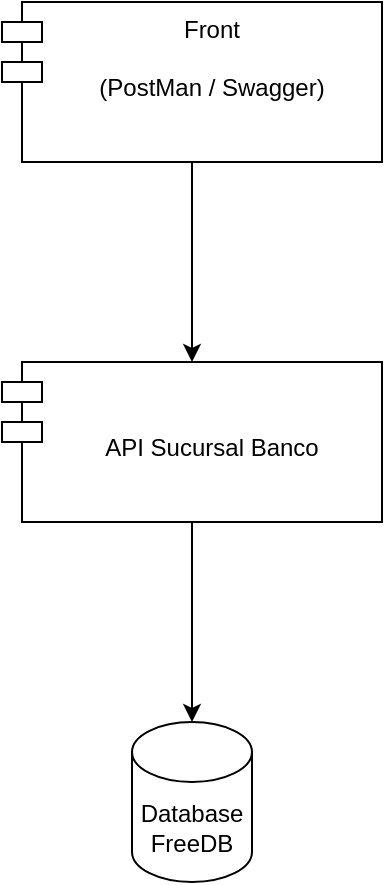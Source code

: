 <mxfile version="22.0.0" type="google" pages="3">
  <diagram name="Diagrama de componentes" id="mZNEE2rJ8CzhPDQj5g3j">
    <mxGraphModel grid="1" page="1" gridSize="10" guides="1" tooltips="1" connect="1" arrows="1" fold="1" pageScale="1" pageWidth="827" pageHeight="1169" math="0" shadow="0">
      <root>
        <mxCell id="0" />
        <mxCell id="1" parent="0" />
        <mxCell id="X_xkrlFQJ5sx2TmhTXDF-5" style="edgeStyle=orthogonalEdgeStyle;rounded=0;orthogonalLoop=1;jettySize=auto;html=1;exitX=0.5;exitY=1;exitDx=0;exitDy=0;" edge="1" parent="1" source="X_xkrlFQJ5sx2TmhTXDF-3" target="X_xkrlFQJ5sx2TmhTXDF-4">
          <mxGeometry relative="1" as="geometry" />
        </mxCell>
        <mxCell id="X_xkrlFQJ5sx2TmhTXDF-3" value="Front&lt;br&gt;&lt;br&gt;(PostMan / Swagger)" style="shape=module;align=left;spacingLeft=20;align=center;verticalAlign=top;whiteSpace=wrap;html=1;" vertex="1" parent="1">
          <mxGeometry x="319" y="365" width="190" height="80" as="geometry" />
        </mxCell>
        <mxCell id="X_xkrlFQJ5sx2TmhTXDF-7" style="edgeStyle=orthogonalEdgeStyle;rounded=0;orthogonalLoop=1;jettySize=auto;html=1;exitX=0.5;exitY=1;exitDx=0;exitDy=0;" edge="1" parent="1" source="X_xkrlFQJ5sx2TmhTXDF-4" target="X_xkrlFQJ5sx2TmhTXDF-6">
          <mxGeometry relative="1" as="geometry" />
        </mxCell>
        <mxCell id="X_xkrlFQJ5sx2TmhTXDF-4" value="&lt;div&gt;&lt;br&gt;&lt;/div&gt;&lt;div&gt;&lt;br&gt;&lt;/div&gt;&lt;div&gt;API Sucursal Banco&lt;br&gt;&lt;/div&gt;" style="shape=module;align=left;spacingLeft=20;align=center;verticalAlign=top;whiteSpace=wrap;html=1;" vertex="1" parent="1">
          <mxGeometry x="319" y="545" width="190" height="80" as="geometry" />
        </mxCell>
        <mxCell id="X_xkrlFQJ5sx2TmhTXDF-6" value="Database&lt;br&gt;FreeDB" style="shape=cylinder3;whiteSpace=wrap;html=1;boundedLbl=1;backgroundOutline=1;size=15;" vertex="1" parent="1">
          <mxGeometry x="384" y="725" width="60" height="80" as="geometry" />
        </mxCell>
      </root>
    </mxGraphModel>
  </diagram>
  <diagram id="-P4Mnyqb_cOZvExTDsNc" name="Diagrama de paquetes">
    <mxGraphModel dx="1909" dy="936" grid="1" gridSize="10" guides="1" tooltips="1" connect="1" arrows="1" fold="1" page="1" pageScale="1" pageWidth="827" pageHeight="1169" math="0" shadow="0">
      <root>
        <mxCell id="0" />
        <mxCell id="1" parent="0" />
        <mxCell id="vLg9xV0Jb98Dz_GO41BQ-12" style="edgeStyle=orthogonalEdgeStyle;rounded=0;orthogonalLoop=1;jettySize=auto;html=1;exitX=0.5;exitY=1;exitDx=0;exitDy=0;exitPerimeter=0;entryX=0.498;entryY=0.114;entryDx=0;entryDy=0;entryPerimeter=0;" edge="1" parent="1" source="vLg9xV0Jb98Dz_GO41BQ-1" target="vLg9xV0Jb98Dz_GO41BQ-8">
          <mxGeometry relative="1" as="geometry">
            <mxPoint x="414" y="525" as="targetPoint" />
          </mxGeometry>
        </mxCell>
        <mxCell id="vLg9xV0Jb98Dz_GO41BQ-1" value="" style="shape=folder;fontStyle=1;spacingTop=10;tabWidth=40;tabHeight=14;tabPosition=left;html=1;whiteSpace=wrap;" vertex="1" parent="1">
          <mxGeometry x="286" y="185" width="256" height="220" as="geometry" />
        </mxCell>
        <mxCell id="vLg9xV0Jb98Dz_GO41BQ-2" value="com.banco.sucursal.controller" style="text;align=center;fontStyle=1;verticalAlign=middle;spacingLeft=3;spacingRight=3;strokeColor=none;rotatable=0;points=[[0,0.5],[1,0.5]];portConstraint=eastwest;html=1;" vertex="1" parent="1">
          <mxGeometry x="352" y="205" width="50" height="10" as="geometry" />
        </mxCell>
        <mxCell id="vLg9xV0Jb98Dz_GO41BQ-3" value="" style="shape=folder;fontStyle=1;spacingTop=10;tabWidth=40;tabHeight=14;tabPosition=left;html=1;whiteSpace=wrap;" vertex="1" parent="1">
          <mxGeometry x="309" y="237.5" width="210" height="115" as="geometry" />
        </mxCell>
        <mxCell id="vLg9xV0Jb98Dz_GO41BQ-7" value="com.banco.sucursal.controller.dto" style="text;align=center;fontStyle=1;verticalAlign=middle;spacingLeft=3;spacingRight=3;strokeColor=none;rotatable=0;points=[[0,0.5],[1,0.5]];portConstraint=eastwest;html=1;" vertex="1" parent="1">
          <mxGeometry x="389" y="290" width="50" height="10" as="geometry" />
        </mxCell>
        <mxCell id="vLg9xV0Jb98Dz_GO41BQ-13" style="edgeStyle=orthogonalEdgeStyle;rounded=0;orthogonalLoop=1;jettySize=auto;html=1;exitX=0.5;exitY=1;exitDx=0;exitDy=0;exitPerimeter=0;entryX=0.502;entryY=0.127;entryDx=0;entryDy=0;entryPerimeter=0;" edge="1" parent="1" source="vLg9xV0Jb98Dz_GO41BQ-8" target="vLg9xV0Jb98Dz_GO41BQ-10">
          <mxGeometry relative="1" as="geometry" />
        </mxCell>
        <mxCell id="vLg9xV0Jb98Dz_GO41BQ-8" value="" style="shape=folder;fontStyle=1;spacingTop=10;tabWidth=40;tabHeight=14;tabPosition=left;html=1;whiteSpace=wrap;" vertex="1" parent="1">
          <mxGeometry x="309" y="525" width="210" height="115" as="geometry" />
        </mxCell>
        <mxCell id="vLg9xV0Jb98Dz_GO41BQ-9" value="com.banco.sucursal.logica" style="text;align=center;fontStyle=1;verticalAlign=middle;spacingLeft=3;spacingRight=3;strokeColor=none;rotatable=0;points=[[0,0.5],[1,0.5]];portConstraint=eastwest;html=1;" vertex="1" parent="1">
          <mxGeometry x="389" y="577.5" width="50" height="10" as="geometry" />
        </mxCell>
        <mxCell id="vLg9xV0Jb98Dz_GO41BQ-15" style="edgeStyle=orthogonalEdgeStyle;rounded=0;orthogonalLoop=1;jettySize=auto;html=1;exitX=0.5;exitY=1;exitDx=0;exitDy=0;exitPerimeter=0;entryX=0.5;entryY=0;entryDx=0;entryDy=0;entryPerimeter=0;" edge="1" parent="1" source="vLg9xV0Jb98Dz_GO41BQ-10" target="vLg9xV0Jb98Dz_GO41BQ-14">
          <mxGeometry relative="1" as="geometry" />
        </mxCell>
        <mxCell id="vLg9xV0Jb98Dz_GO41BQ-10" value="" style="shape=folder;fontStyle=1;spacingTop=10;tabWidth=40;tabHeight=14;tabPosition=left;html=1;whiteSpace=wrap;" vertex="1" parent="1">
          <mxGeometry x="309" y="765" width="210" height="115" as="geometry" />
        </mxCell>
        <mxCell id="vLg9xV0Jb98Dz_GO41BQ-11" value="com.banco.sucursal.persistencia" style="text;align=center;fontStyle=1;verticalAlign=middle;spacingLeft=3;spacingRight=3;strokeColor=none;rotatable=0;points=[[0,0.5],[1,0.5]];portConstraint=eastwest;html=1;" vertex="1" parent="1">
          <mxGeometry x="389" y="817.5" width="50" height="10" as="geometry" />
        </mxCell>
        <mxCell id="vLg9xV0Jb98Dz_GO41BQ-14" value="" style="shape=cylinder3;whiteSpace=wrap;html=1;boundedLbl=1;backgroundOutline=1;size=15;" vertex="1" parent="1">
          <mxGeometry x="384" y="1005" width="60" height="80" as="geometry" />
        </mxCell>
        <mxCell id="vLg9xV0Jb98Dz_GO41BQ-16" value="Database&lt;br&gt;FreeDB" style="text;align=center;fontStyle=1;verticalAlign=middle;spacingLeft=3;spacingRight=3;strokeColor=none;rotatable=0;points=[[0,0.5],[1,0.5]];portConstraint=eastwest;html=1;" vertex="1" parent="1">
          <mxGeometry x="389" y="1055" width="50" height="10" as="geometry" />
        </mxCell>
        <mxCell id="vLg9xV0Jb98Dz_GO41BQ-19" style="edgeStyle=orthogonalEdgeStyle;rounded=0;orthogonalLoop=1;jettySize=auto;html=1;entryX=0.5;entryY=0.048;entryDx=0;entryDy=0;entryPerimeter=0;" edge="1" parent="1" source="vLg9xV0Jb98Dz_GO41BQ-17" target="vLg9xV0Jb98Dz_GO41BQ-1">
          <mxGeometry relative="1" as="geometry" />
        </mxCell>
        <mxCell id="vLg9xV0Jb98Dz_GO41BQ-17" value="Actor" style="shape=umlActor;verticalLabelPosition=bottom;verticalAlign=top;html=1;outlineConnect=0;" vertex="1" parent="1">
          <mxGeometry x="399" y="50" width="30" height="60" as="geometry" />
        </mxCell>
      </root>
    </mxGraphModel>
  </diagram>
  <diagram id="UzfrSCys1LESM9C1CgfK" name="Diagrama de entidad relación">
    <mxGraphModel dx="1050" dy="558" grid="1" gridSize="10" guides="1" tooltips="1" connect="1" arrows="1" fold="1" page="1" pageScale="1" pageWidth="827" pageHeight="1169" math="0" shadow="0">
      <root>
        <mxCell id="0" />
        <mxCell id="1" parent="0" />
        <mxCell id="U0WaesolCWwt9AhXqc-9-4" value="&lt;div style=&quot;box-sizing:border-box;width:100%;background:#e4e4e4;padding:2px;&quot;&gt;Transaccion&lt;br&gt;&lt;/div&gt;&lt;table style=&quot;width:100%;font-size:1em;&quot; cellpadding=&quot;2&quot; cellspacing=&quot;0&quot;&gt;&lt;tbody&gt;&lt;tr&gt;&lt;td&gt;&lt;br&gt;&lt;/td&gt;&lt;td&gt;&lt;br&gt;&lt;/td&gt;&lt;/tr&gt;&lt;tr&gt;&lt;td&gt;&lt;br&gt;&lt;br&gt;&lt;/td&gt;&lt;td&gt;&lt;br&gt;&lt;/td&gt;&lt;/tr&gt;&lt;tr&gt;&lt;td&gt;&lt;br&gt;&lt;/td&gt;&lt;td&gt;&lt;br&gt;&lt;br&gt;&lt;br&gt;&lt;/td&gt;&lt;/tr&gt;&lt;/tbody&gt;&lt;/table&gt;" style="verticalAlign=top;align=left;overflow=fill;html=1;whiteSpace=wrap;" vertex="1" parent="1">
          <mxGeometry x="130" y="100" width="180" height="230" as="geometry" />
        </mxCell>
        <mxCell id="U0WaesolCWwt9AhXqc-9-5" value="PK" style="text;align=left;fontStyle=1;verticalAlign=middle;spacingLeft=3;spacingRight=3;strokeColor=none;rotatable=0;points=[[0,0.5],[1,0.5]];portConstraint=eastwest;html=1;" vertex="1" parent="1">
          <mxGeometry x="130" y="120" width="40" height="26" as="geometry" />
        </mxCell>
        <mxCell id="U0WaesolCWwt9AhXqc-9-6" value="FK1" style="text;align=left;fontStyle=1;verticalAlign=middle;spacingLeft=3;spacingRight=3;strokeColor=none;rotatable=0;points=[[0,0.5],[1,0.5]];portConstraint=eastwest;html=1;" vertex="1" parent="1">
          <mxGeometry x="130" y="146" width="40" height="26" as="geometry" />
        </mxCell>
        <mxCell id="U0WaesolCWwt9AhXqc-9-7" value="FK2" style="text;align=left;fontStyle=1;verticalAlign=middle;spacingLeft=3;spacingRight=3;strokeColor=none;rotatable=0;points=[[0,0.5],[1,0.5]];portConstraint=eastwest;html=1;" vertex="1" parent="1">
          <mxGeometry x="130" y="172" width="40" height="26" as="geometry" />
        </mxCell>
        <mxCell id="U0WaesolCWwt9AhXqc-9-8" value="FK3" style="text;align=left;fontStyle=1;verticalAlign=middle;spacingLeft=3;spacingRight=3;strokeColor=none;rotatable=0;points=[[0,0.5],[1,0.5]];portConstraint=eastwest;html=1;" vertex="1" parent="1">
          <mxGeometry x="130" y="198" width="40" height="26" as="geometry" />
        </mxCell>
        <mxCell id="U0WaesolCWwt9AhXqc-9-9" value="FK4" style="text;align=left;fontStyle=1;verticalAlign=middle;spacingLeft=3;spacingRight=3;strokeColor=none;rotatable=0;points=[[0,0.5],[1,0.5]];portConstraint=eastwest;html=1;" vertex="1" parent="1">
          <mxGeometry x="130" y="224" width="40" height="26" as="geometry" />
        </mxCell>
        <mxCell id="U0WaesolCWwt9AhXqc-9-10" value="id_transaccion" style="text;align=left;fontStyle=1;verticalAlign=middle;spacingLeft=3;spacingRight=3;strokeColor=none;rotatable=0;points=[[0,0.5],[1,0.5]];portConstraint=eastwest;html=1;" vertex="1" parent="1">
          <mxGeometry x="170" y="120" width="130" height="26" as="geometry" />
        </mxCell>
        <mxCell id="U0WaesolCWwt9AhXqc-9-11" value="id_cliente_origen" style="text;align=left;fontStyle=1;verticalAlign=middle;spacingLeft=3;spacingRight=3;strokeColor=none;rotatable=0;points=[[0,0.5],[1,0.5]];portConstraint=eastwest;html=1;" vertex="1" parent="1">
          <mxGeometry x="170" y="146" width="130" height="26" as="geometry" />
        </mxCell>
        <mxCell id="U0WaesolCWwt9AhXqc-9-12" value="id_cliente_destino" style="text;align=left;fontStyle=1;verticalAlign=middle;spacingLeft=3;spacingRight=3;strokeColor=none;rotatable=0;points=[[0,0.5],[1,0.5]];portConstraint=eastwest;html=1;" vertex="1" parent="1">
          <mxGeometry x="170" y="172" width="130" height="26" as="geometry" />
        </mxCell>
        <mxCell id="U0WaesolCWwt9AhXqc-9-13" value="id_producto_origen" style="text;align=left;fontStyle=1;verticalAlign=middle;spacingLeft=3;spacingRight=3;strokeColor=none;rotatable=0;points=[[0,0.5],[1,0.5]];portConstraint=eastwest;html=1;" vertex="1" parent="1">
          <mxGeometry x="170" y="198" width="130" height="26" as="geometry" />
        </mxCell>
        <mxCell id="U0WaesolCWwt9AhXqc-9-14" value="id_producto_destino" style="text;align=left;fontStyle=1;verticalAlign=middle;spacingLeft=3;spacingRight=3;strokeColor=none;rotatable=0;points=[[0,0.5],[1,0.5]];portConstraint=eastwest;html=1;" vertex="1" parent="1">
          <mxGeometry x="170" y="224" width="130" height="26" as="geometry" />
        </mxCell>
        <mxCell id="U0WaesolCWwt9AhXqc-9-15" value="hora_transaccion" style="text;align=left;fontStyle=1;verticalAlign=middle;spacingLeft=3;spacingRight=3;strokeColor=none;rotatable=0;points=[[0,0.5],[1,0.5]];portConstraint=eastwest;html=1;" vertex="1" parent="1">
          <mxGeometry x="170" y="250" width="130" height="26" as="geometry" />
        </mxCell>
        <mxCell id="U0WaesolCWwt9AhXqc-9-16" value="tipo_transaccion" style="text;align=left;fontStyle=1;verticalAlign=middle;spacingLeft=3;spacingRight=3;strokeColor=none;rotatable=0;points=[[0,0.5],[1,0.5]];portConstraint=eastwest;html=1;" vertex="1" parent="1">
          <mxGeometry x="170" y="276" width="130" height="26" as="geometry" />
        </mxCell>
        <mxCell id="U0WaesolCWwt9AhXqc-9-18" value="monto" style="text;align=left;fontStyle=1;verticalAlign=middle;spacingLeft=3;spacingRight=3;strokeColor=none;rotatable=0;points=[[0,0.5],[1,0.5]];portConstraint=eastwest;html=1;" vertex="1" parent="1">
          <mxGeometry x="170" y="302" width="130" height="26" as="geometry" />
        </mxCell>
        <mxCell id="U0WaesolCWwt9AhXqc-9-50" style="edgeStyle=orthogonalEdgeStyle;rounded=0;orthogonalLoop=1;jettySize=auto;html=1;exitX=1;exitY=0.5;exitDx=0;exitDy=0;entryX=0.5;entryY=1;entryDx=0;entryDy=0;endArrow=ERoneToMany;endFill=0;startArrow=ERmandOne;startFill=0;endSize=15;startSize=15;" edge="1" parent="1" source="U0WaesolCWwt9AhXqc-9-19" target="U0WaesolCWwt9AhXqc-9-33">
          <mxGeometry relative="1" as="geometry" />
        </mxCell>
        <mxCell id="U0WaesolCWwt9AhXqc-9-51" style="edgeStyle=orthogonalEdgeStyle;rounded=0;orthogonalLoop=1;jettySize=auto;html=1;exitX=0;exitY=0.5;exitDx=0;exitDy=0;entryX=0.5;entryY=1;entryDx=0;entryDy=0;endSize=15;startSize=15;startArrow=ERoneToMany;startFill=0;endArrow=ERzeroToMany;endFill=0;" edge="1" parent="1" source="U0WaesolCWwt9AhXqc-9-19" target="U0WaesolCWwt9AhXqc-9-4">
          <mxGeometry relative="1" as="geometry" />
        </mxCell>
        <mxCell id="U0WaesolCWwt9AhXqc-9-19" value="&lt;div style=&quot;box-sizing:border-box;width:100%;background:#e4e4e4;padding:2px;&quot;&gt;Cliente&lt;br&gt;&lt;/div&gt;&lt;table style=&quot;width:100%;font-size:1em;&quot; cellpadding=&quot;2&quot; cellspacing=&quot;0&quot;&gt;&lt;tbody&gt;&lt;tr&gt;&lt;td&gt;&lt;br&gt;&lt;/td&gt;&lt;td&gt;&lt;br&gt;&lt;/td&gt;&lt;/tr&gt;&lt;tr&gt;&lt;td&gt;&lt;br&gt;&lt;br&gt;&lt;/td&gt;&lt;td&gt;&lt;br&gt;&lt;/td&gt;&lt;/tr&gt;&lt;tr&gt;&lt;td&gt;&lt;br&gt;&lt;/td&gt;&lt;td&gt;&lt;br&gt;&lt;br&gt;&lt;br&gt;&lt;/td&gt;&lt;/tr&gt;&lt;/tbody&gt;&lt;/table&gt;" style="verticalAlign=top;align=left;overflow=fill;html=1;whiteSpace=wrap;" vertex="1" parent="1">
          <mxGeometry x="350" y="425" width="180" height="160" as="geometry" />
        </mxCell>
        <mxCell id="U0WaesolCWwt9AhXqc-9-20" value="PK" style="text;align=left;fontStyle=1;verticalAlign=middle;spacingLeft=3;spacingRight=3;strokeColor=none;rotatable=0;points=[[0,0.5],[1,0.5]];portConstraint=eastwest;html=1;" vertex="1" parent="1">
          <mxGeometry x="350" y="445" width="40" height="26" as="geometry" />
        </mxCell>
        <mxCell id="U0WaesolCWwt9AhXqc-9-25" value="id_cliente" style="text;align=left;fontStyle=1;verticalAlign=middle;spacingLeft=3;spacingRight=3;strokeColor=none;rotatable=0;points=[[0,0.5],[1,0.5]];portConstraint=eastwest;html=1;" vertex="1" parent="1">
          <mxGeometry x="390" y="445" width="130" height="26" as="geometry" />
        </mxCell>
        <mxCell id="U0WaesolCWwt9AhXqc-9-26" value="activo" style="text;align=left;fontStyle=1;verticalAlign=middle;spacingLeft=3;spacingRight=3;strokeColor=none;rotatable=0;points=[[0,0.5],[1,0.5]];portConstraint=eastwest;html=1;" vertex="1" parent="1">
          <mxGeometry x="390" y="471" width="130" height="26" as="geometry" />
        </mxCell>
        <mxCell id="U0WaesolCWwt9AhXqc-9-27" value="nombres" style="text;align=left;fontStyle=1;verticalAlign=middle;spacingLeft=3;spacingRight=3;strokeColor=none;rotatable=0;points=[[0,0.5],[1,0.5]];portConstraint=eastwest;html=1;" vertex="1" parent="1">
          <mxGeometry x="390" y="497" width="130" height="26" as="geometry" />
        </mxCell>
        <mxCell id="U0WaesolCWwt9AhXqc-9-28" value="apellidos" style="text;align=left;fontStyle=1;verticalAlign=middle;spacingLeft=3;spacingRight=3;strokeColor=none;rotatable=0;points=[[0,0.5],[1,0.5]];portConstraint=eastwest;html=1;" vertex="1" parent="1">
          <mxGeometry x="390" y="523" width="130" height="26" as="geometry" />
        </mxCell>
        <mxCell id="U0WaesolCWwt9AhXqc-9-29" value="edad" style="text;align=left;fontStyle=1;verticalAlign=middle;spacingLeft=3;spacingRight=3;strokeColor=none;rotatable=0;points=[[0,0.5],[1,0.5]];portConstraint=eastwest;html=1;" vertex="1" parent="1">
          <mxGeometry x="390" y="549" width="130" height="26" as="geometry" />
        </mxCell>
        <mxCell id="U0WaesolCWwt9AhXqc-9-53" style="edgeStyle=orthogonalEdgeStyle;rounded=0;orthogonalLoop=1;jettySize=auto;html=1;exitX=0;exitY=0.5;exitDx=0;exitDy=0;entryX=1;entryY=0.665;entryDx=0;entryDy=0;entryPerimeter=0;endSize=15;startSize=15;startArrow=ERoneToMany;startFill=0;endArrow=ERzeroToMany;endFill=0;" edge="1" parent="1" source="U0WaesolCWwt9AhXqc-9-33" target="U0WaesolCWwt9AhXqc-9-4">
          <mxGeometry relative="1" as="geometry" />
        </mxCell>
        <mxCell id="U0WaesolCWwt9AhXqc-9-33" value="&lt;div style=&quot;box-sizing:border-box;width:100%;background:#e4e4e4;padding:2px;&quot;&gt;Producto&lt;br&gt;&lt;/div&gt;&lt;table style=&quot;width:100%;font-size:1em;&quot; cellpadding=&quot;2&quot; cellspacing=&quot;0&quot;&gt;&lt;tbody&gt;&lt;tr&gt;&lt;td&gt;&lt;br&gt;&lt;/td&gt;&lt;td&gt;&lt;br&gt;&lt;/td&gt;&lt;/tr&gt;&lt;tr&gt;&lt;td&gt;&lt;br&gt;&lt;br&gt;&lt;/td&gt;&lt;td&gt;&lt;br&gt;&lt;/td&gt;&lt;/tr&gt;&lt;tr&gt;&lt;td&gt;&lt;br&gt;&lt;/td&gt;&lt;td&gt;&lt;br&gt;&lt;br&gt;&lt;br&gt;&lt;/td&gt;&lt;/tr&gt;&lt;/tbody&gt;&lt;/table&gt;" style="verticalAlign=top;align=left;overflow=fill;html=1;whiteSpace=wrap;" vertex="1" parent="1">
          <mxGeometry x="560" y="176" width="180" height="154" as="geometry" />
        </mxCell>
        <mxCell id="U0WaesolCWwt9AhXqc-9-34" value="PK" style="text;align=left;fontStyle=1;verticalAlign=middle;spacingLeft=3;spacingRight=3;strokeColor=none;rotatable=0;points=[[0,0.5],[1,0.5]];portConstraint=eastwest;html=1;" vertex="1" parent="1">
          <mxGeometry x="560" y="196" width="40" height="26" as="geometry" />
        </mxCell>
        <mxCell id="U0WaesolCWwt9AhXqc-9-35" value="FK1" style="text;align=left;fontStyle=1;verticalAlign=middle;spacingLeft=3;spacingRight=3;strokeColor=none;rotatable=0;points=[[0,0.5],[1,0.5]];portConstraint=eastwest;html=1;" vertex="1" parent="1">
          <mxGeometry x="560" y="222" width="40" height="26" as="geometry" />
        </mxCell>
        <mxCell id="U0WaesolCWwt9AhXqc-9-39" value="id_producto" style="text;align=left;fontStyle=1;verticalAlign=middle;spacingLeft=3;spacingRight=3;strokeColor=none;rotatable=0;points=[[0,0.5],[1,0.5]];portConstraint=eastwest;html=1;" vertex="1" parent="1">
          <mxGeometry x="600" y="196" width="130" height="26" as="geometry" />
        </mxCell>
        <mxCell id="U0WaesolCWwt9AhXqc-9-40" value="id_cliente" style="text;align=left;fontStyle=1;verticalAlign=middle;spacingLeft=3;spacingRight=3;strokeColor=none;rotatable=0;points=[[0,0.5],[1,0.5]];portConstraint=eastwest;html=1;" vertex="1" parent="1">
          <mxGeometry x="600" y="222" width="130" height="26" as="geometry" />
        </mxCell>
        <mxCell id="U0WaesolCWwt9AhXqc-9-41" value="tipo_producto" style="text;align=left;fontStyle=1;verticalAlign=middle;spacingLeft=3;spacingRight=3;strokeColor=none;rotatable=0;points=[[0,0.5],[1,0.5]];portConstraint=eastwest;html=1;" vertex="1" parent="1">
          <mxGeometry x="600" y="248" width="130" height="26" as="geometry" />
        </mxCell>
        <mxCell id="U0WaesolCWwt9AhXqc-9-42" value="saldo_producto" style="text;align=left;fontStyle=1;verticalAlign=middle;spacingLeft=3;spacingRight=3;strokeColor=none;rotatable=0;points=[[0,0.5],[1,0.5]];portConstraint=eastwest;html=1;" vertex="1" parent="1">
          <mxGeometry x="600" y="274" width="130" height="26" as="geometry" />
        </mxCell>
        <mxCell id="U0WaesolCWwt9AhXqc-9-43" value="activo" style="text;align=left;fontStyle=1;verticalAlign=middle;spacingLeft=3;spacingRight=3;strokeColor=none;rotatable=0;points=[[0,0.5],[1,0.5]];portConstraint=eastwest;html=1;" vertex="1" parent="1">
          <mxGeometry x="600" y="300" width="130" height="26" as="geometry" />
        </mxCell>
      </root>
    </mxGraphModel>
  </diagram>
</mxfile>
